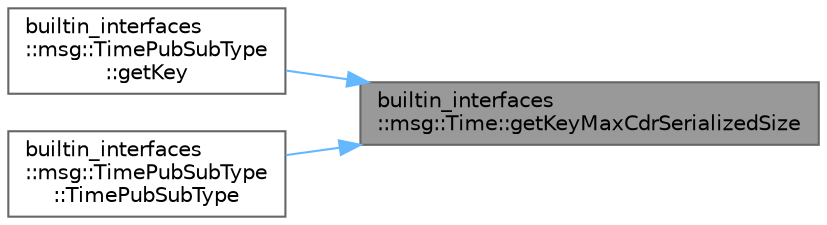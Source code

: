digraph "builtin_interfaces::msg::Time::getKeyMaxCdrSerializedSize"
{
 // INTERACTIVE_SVG=YES
 // LATEX_PDF_SIZE
  bgcolor="transparent";
  edge [fontname=Helvetica,fontsize=10,labelfontname=Helvetica,labelfontsize=10];
  node [fontname=Helvetica,fontsize=10,shape=box,height=0.2,width=0.4];
  rankdir="RL";
  Node1 [id="Node000001",label="builtin_interfaces\l::msg::Time::getKeyMaxCdrSerializedSize",height=0.2,width=0.4,color="gray40", fillcolor="grey60", style="filled", fontcolor="black",tooltip="This function returns the maximum serialized size of the Key of an object depending on the buffer ali..."];
  Node1 -> Node2 [id="edge1_Node000001_Node000002",dir="back",color="steelblue1",style="solid",tooltip=" "];
  Node2 [id="Node000002",label="builtin_interfaces\l::msg::TimePubSubType\l::getKey",height=0.2,width=0.4,color="grey40", fillcolor="white", style="filled",URL="$d6/d56/classbuiltin__interfaces_1_1msg_1_1TimePubSubType.html#a1e4d5b8a9a94014bfac31dd9004416bc",tooltip=" "];
  Node1 -> Node3 [id="edge2_Node000001_Node000003",dir="back",color="steelblue1",style="solid",tooltip=" "];
  Node3 [id="Node000003",label="builtin_interfaces\l::msg::TimePubSubType\l::TimePubSubType",height=0.2,width=0.4,color="grey40", fillcolor="white", style="filled",URL="$d6/d56/classbuiltin__interfaces_1_1msg_1_1TimePubSubType.html#ab50e8c9b217814d11c12a4569afef53d",tooltip=" "];
}
